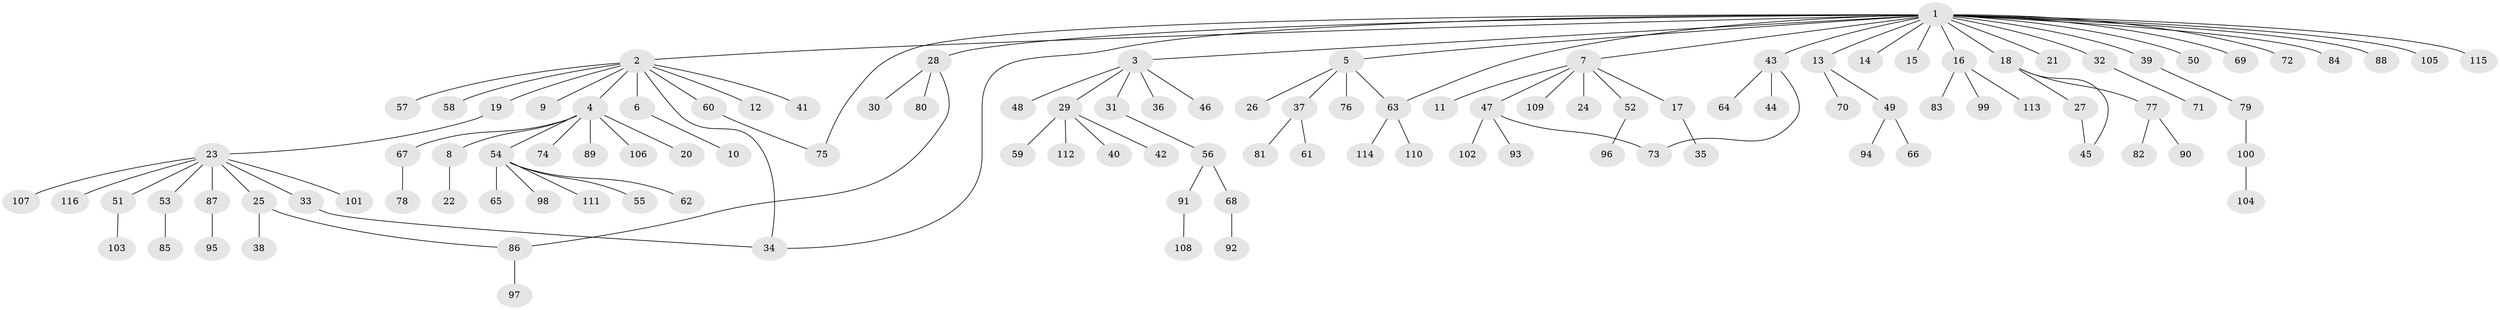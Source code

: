 // coarse degree distribution, {23: 0.014492753623188406, 11: 0.014492753623188406, 6: 0.043478260869565216, 8: 0.014492753623188406, 2: 0.11594202898550725, 1: 0.7101449275362319, 4: 0.043478260869565216, 3: 0.043478260869565216}
// Generated by graph-tools (version 1.1) at 2025/18/03/04/25 18:18:00]
// undirected, 116 vertices, 122 edges
graph export_dot {
graph [start="1"]
  node [color=gray90,style=filled];
  1;
  2;
  3;
  4;
  5;
  6;
  7;
  8;
  9;
  10;
  11;
  12;
  13;
  14;
  15;
  16;
  17;
  18;
  19;
  20;
  21;
  22;
  23;
  24;
  25;
  26;
  27;
  28;
  29;
  30;
  31;
  32;
  33;
  34;
  35;
  36;
  37;
  38;
  39;
  40;
  41;
  42;
  43;
  44;
  45;
  46;
  47;
  48;
  49;
  50;
  51;
  52;
  53;
  54;
  55;
  56;
  57;
  58;
  59;
  60;
  61;
  62;
  63;
  64;
  65;
  66;
  67;
  68;
  69;
  70;
  71;
  72;
  73;
  74;
  75;
  76;
  77;
  78;
  79;
  80;
  81;
  82;
  83;
  84;
  85;
  86;
  87;
  88;
  89;
  90;
  91;
  92;
  93;
  94;
  95;
  96;
  97;
  98;
  99;
  100;
  101;
  102;
  103;
  104;
  105;
  106;
  107;
  108;
  109;
  110;
  111;
  112;
  113;
  114;
  115;
  116;
  1 -- 2;
  1 -- 3;
  1 -- 5;
  1 -- 7;
  1 -- 13;
  1 -- 14;
  1 -- 15;
  1 -- 16;
  1 -- 18;
  1 -- 21;
  1 -- 28;
  1 -- 32;
  1 -- 34;
  1 -- 39;
  1 -- 43;
  1 -- 50;
  1 -- 63;
  1 -- 69;
  1 -- 72;
  1 -- 75;
  1 -- 84;
  1 -- 88;
  1 -- 105;
  1 -- 115;
  2 -- 4;
  2 -- 6;
  2 -- 9;
  2 -- 12;
  2 -- 19;
  2 -- 34;
  2 -- 41;
  2 -- 57;
  2 -- 58;
  2 -- 60;
  3 -- 29;
  3 -- 31;
  3 -- 36;
  3 -- 46;
  3 -- 48;
  4 -- 8;
  4 -- 20;
  4 -- 54;
  4 -- 67;
  4 -- 74;
  4 -- 89;
  4 -- 106;
  5 -- 26;
  5 -- 37;
  5 -- 63;
  5 -- 76;
  6 -- 10;
  7 -- 11;
  7 -- 17;
  7 -- 24;
  7 -- 47;
  7 -- 52;
  7 -- 109;
  8 -- 22;
  13 -- 49;
  13 -- 70;
  16 -- 83;
  16 -- 99;
  16 -- 113;
  17 -- 35;
  18 -- 27;
  18 -- 45;
  18 -- 77;
  19 -- 23;
  23 -- 25;
  23 -- 33;
  23 -- 51;
  23 -- 53;
  23 -- 87;
  23 -- 101;
  23 -- 107;
  23 -- 116;
  25 -- 38;
  25 -- 86;
  27 -- 45;
  28 -- 30;
  28 -- 80;
  28 -- 86;
  29 -- 40;
  29 -- 42;
  29 -- 59;
  29 -- 112;
  31 -- 56;
  32 -- 71;
  33 -- 34;
  37 -- 61;
  37 -- 81;
  39 -- 79;
  43 -- 44;
  43 -- 64;
  43 -- 73;
  47 -- 73;
  47 -- 93;
  47 -- 102;
  49 -- 66;
  49 -- 94;
  51 -- 103;
  52 -- 96;
  53 -- 85;
  54 -- 55;
  54 -- 62;
  54 -- 65;
  54 -- 98;
  54 -- 111;
  56 -- 68;
  56 -- 91;
  60 -- 75;
  63 -- 110;
  63 -- 114;
  67 -- 78;
  68 -- 92;
  77 -- 82;
  77 -- 90;
  79 -- 100;
  86 -- 97;
  87 -- 95;
  91 -- 108;
  100 -- 104;
}
